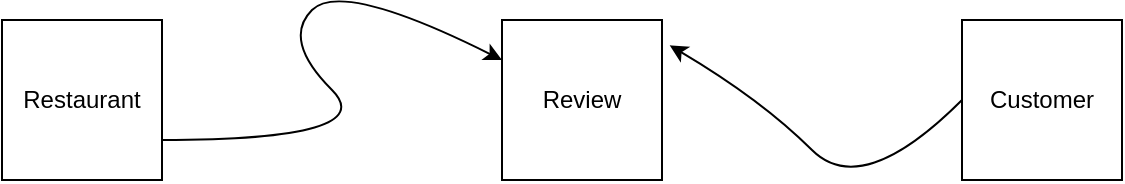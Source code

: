 <mxfile>
    <diagram id="Hk61I5ajZ9QI7a0wymG9" name="Page-1">
        <mxGraphModel dx="959" dy="604" grid="1" gridSize="10" guides="1" tooltips="1" connect="1" arrows="1" fold="1" page="1" pageScale="1" pageWidth="850" pageHeight="1100" math="0" shadow="0">
            <root>
                <mxCell id="0"/>
                <mxCell id="1" parent="0"/>
                <mxCell id="2" value="Restaurant" style="whiteSpace=wrap;html=1;aspect=fixed;" vertex="1" parent="1">
                    <mxGeometry x="20" y="320" width="80" height="80" as="geometry"/>
                </mxCell>
                <mxCell id="3" value="Review" style="whiteSpace=wrap;html=1;aspect=fixed;" vertex="1" parent="1">
                    <mxGeometry x="270" y="320" width="80" height="80" as="geometry"/>
                </mxCell>
                <mxCell id="4" value="Customer" style="whiteSpace=wrap;html=1;aspect=fixed;" vertex="1" parent="1">
                    <mxGeometry x="500" y="320" width="80" height="80" as="geometry"/>
                </mxCell>
                <mxCell id="5" value="" style="curved=1;endArrow=classic;html=1;entryX=0;entryY=0.25;entryDx=0;entryDy=0;" edge="1" parent="1" target="3">
                    <mxGeometry width="50" height="50" relative="1" as="geometry">
                        <mxPoint x="100" y="380" as="sourcePoint"/>
                        <mxPoint x="210" y="330" as="targetPoint"/>
                        <Array as="points">
                            <mxPoint x="210" y="380"/>
                            <mxPoint x="160" y="330"/>
                            <mxPoint x="190" y="300"/>
                        </Array>
                    </mxGeometry>
                </mxCell>
                <mxCell id="6" value="" style="curved=1;endArrow=classic;html=1;entryX=1.048;entryY=0.158;entryDx=0;entryDy=0;entryPerimeter=0;exitX=0;exitY=0.5;exitDx=0;exitDy=0;" edge="1" parent="1" source="4" target="3">
                    <mxGeometry width="50" height="50" relative="1" as="geometry">
                        <mxPoint x="400" y="410" as="sourcePoint"/>
                        <mxPoint x="450" y="360" as="targetPoint"/>
                        <Array as="points">
                            <mxPoint x="450" y="410"/>
                            <mxPoint x="400" y="360"/>
                        </Array>
                    </mxGeometry>
                </mxCell>
            </root>
        </mxGraphModel>
    </diagram>
</mxfile>
